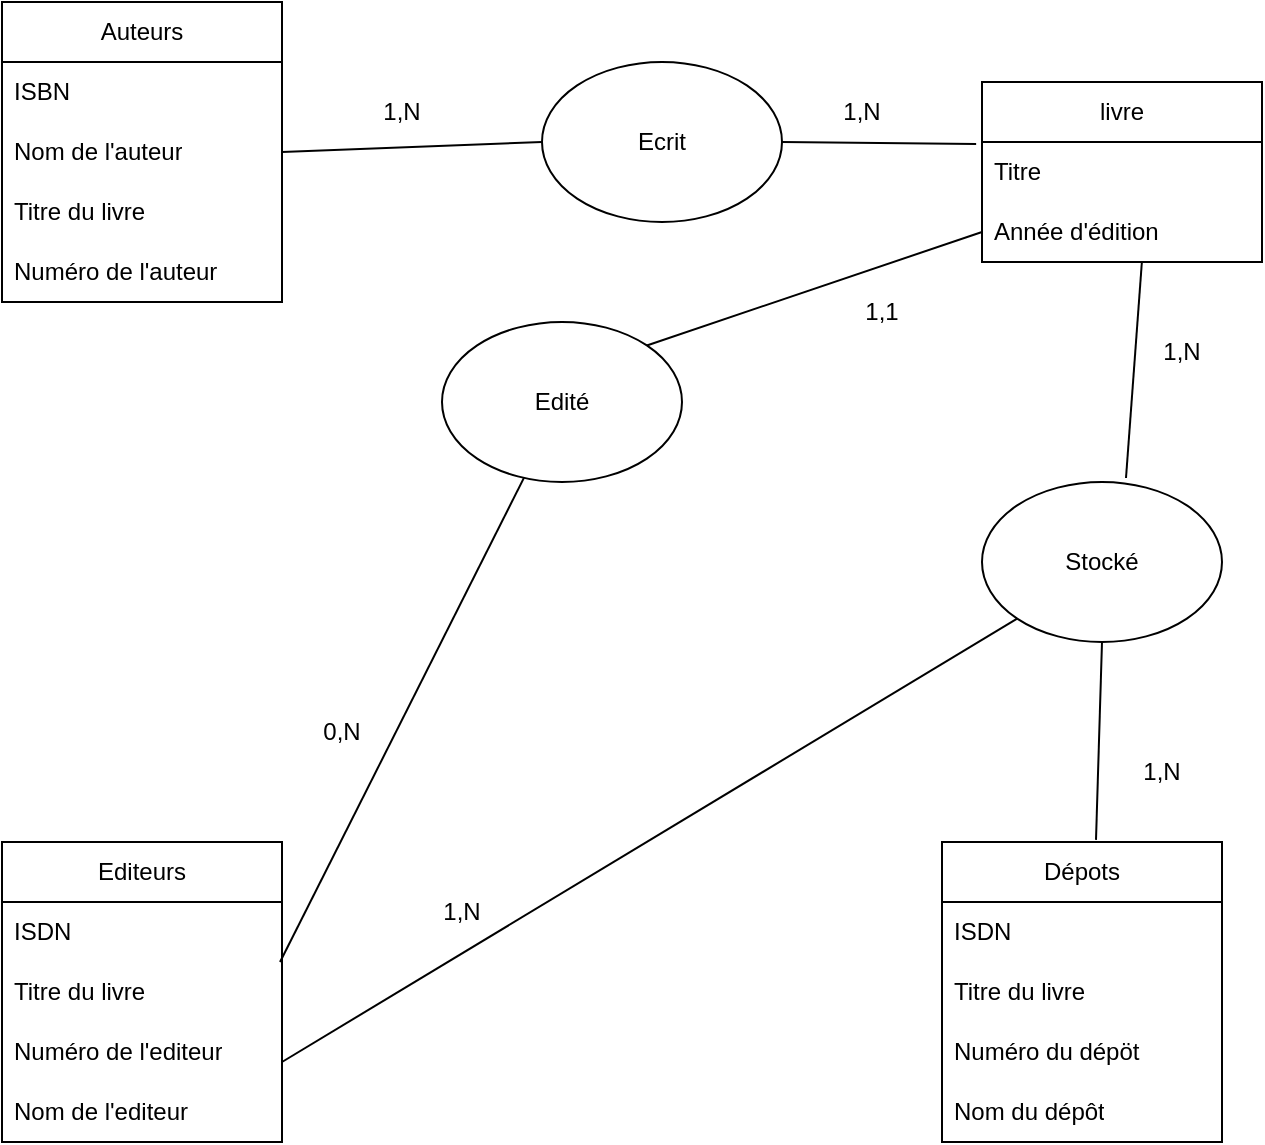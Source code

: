 <mxfile version="24.7.17">
  <diagram name="Page-1" id="whKIXWwmzPHVT2NJ5Bil">
    <mxGraphModel dx="1434" dy="746" grid="1" gridSize="10" guides="1" tooltips="1" connect="1" arrows="1" fold="1" page="1" pageScale="1" pageWidth="827" pageHeight="1169" math="0" shadow="0">
      <root>
        <mxCell id="0" />
        <mxCell id="1" parent="0" />
        <mxCell id="w7XVmbOmQN_ahUKkcrwv-33" value="&lt;font style=&quot;vertical-align: inherit;&quot;&gt;&lt;font style=&quot;vertical-align: inherit;&quot;&gt;Auteurs&lt;/font&gt;&lt;/font&gt;" style="swimlane;fontStyle=0;childLayout=stackLayout;horizontal=1;startSize=30;horizontalStack=0;resizeParent=1;resizeParentMax=0;resizeLast=0;collapsible=1;marginBottom=0;whiteSpace=wrap;html=1;" vertex="1" parent="1">
          <mxGeometry x="80" y="70" width="140" height="150" as="geometry" />
        </mxCell>
        <mxCell id="w7XVmbOmQN_ahUKkcrwv-49" value="&lt;font style=&quot;vertical-align: inherit;&quot;&gt;&lt;font style=&quot;vertical-align: inherit;&quot;&gt;&lt;font style=&quot;vertical-align: inherit;&quot;&gt;&lt;font style=&quot;vertical-align: inherit;&quot;&gt;ISBN&lt;/font&gt;&lt;/font&gt;&lt;/font&gt;&lt;/font&gt;" style="text;strokeColor=none;fillColor=none;align=left;verticalAlign=middle;spacingLeft=4;spacingRight=4;overflow=hidden;points=[[0,0.5],[1,0.5]];portConstraint=eastwest;rotatable=0;whiteSpace=wrap;html=1;" vertex="1" parent="w7XVmbOmQN_ahUKkcrwv-33">
          <mxGeometry y="30" width="140" height="30" as="geometry" />
        </mxCell>
        <mxCell id="w7XVmbOmQN_ahUKkcrwv-36" value="&lt;font style=&quot;vertical-align: inherit;&quot;&gt;&lt;font style=&quot;vertical-align: inherit;&quot;&gt;&lt;font style=&quot;vertical-align: inherit;&quot;&gt;&lt;font style=&quot;vertical-align: inherit;&quot;&gt;&lt;font style=&quot;vertical-align: inherit;&quot;&gt;&lt;font style=&quot;vertical-align: inherit;&quot;&gt;Nom de l&#39;auteur&lt;/font&gt;&lt;/font&gt;&lt;/font&gt;&lt;/font&gt;&lt;/font&gt;&lt;/font&gt;" style="text;strokeColor=none;fillColor=none;align=left;verticalAlign=middle;spacingLeft=4;spacingRight=4;overflow=hidden;points=[[0,0.5],[1,0.5]];portConstraint=eastwest;rotatable=0;whiteSpace=wrap;html=1;" vertex="1" parent="w7XVmbOmQN_ahUKkcrwv-33">
          <mxGeometry y="60" width="140" height="30" as="geometry" />
        </mxCell>
        <mxCell id="w7XVmbOmQN_ahUKkcrwv-34" value="&lt;div&gt;&lt;span style=&quot;background-color: initial;&quot;&gt;&lt;font style=&quot;vertical-align: inherit;&quot;&gt;&lt;font style=&quot;vertical-align: inherit;&quot;&gt;Titre du livre&lt;/font&gt;&lt;/font&gt;&lt;/span&gt;&lt;br&gt;&lt;/div&gt;" style="text;strokeColor=none;fillColor=none;align=left;verticalAlign=middle;spacingLeft=4;spacingRight=4;overflow=hidden;points=[[0,0.5],[1,0.5]];portConstraint=eastwest;rotatable=0;whiteSpace=wrap;html=1;" vertex="1" parent="w7XVmbOmQN_ahUKkcrwv-33">
          <mxGeometry y="90" width="140" height="30" as="geometry" />
        </mxCell>
        <mxCell id="w7XVmbOmQN_ahUKkcrwv-35" value="&lt;font style=&quot;vertical-align: inherit;&quot;&gt;&lt;font style=&quot;vertical-align: inherit;&quot;&gt;Numéro de l&#39;auteur&lt;/font&gt;&lt;/font&gt;" style="text;strokeColor=none;fillColor=none;align=left;verticalAlign=middle;spacingLeft=4;spacingRight=4;overflow=hidden;points=[[0,0.5],[1,0.5]];portConstraint=eastwest;rotatable=0;whiteSpace=wrap;html=1;" vertex="1" parent="w7XVmbOmQN_ahUKkcrwv-33">
          <mxGeometry y="120" width="140" height="30" as="geometry" />
        </mxCell>
        <mxCell id="w7XVmbOmQN_ahUKkcrwv-41" value="&lt;font style=&quot;vertical-align: inherit;&quot;&gt;&lt;font style=&quot;vertical-align: inherit;&quot;&gt;&lt;font style=&quot;vertical-align: inherit;&quot;&gt;&lt;font style=&quot;vertical-align: inherit;&quot;&gt;Editeurs&lt;/font&gt;&lt;/font&gt;&lt;/font&gt;&lt;/font&gt;" style="swimlane;fontStyle=0;childLayout=stackLayout;horizontal=1;startSize=30;horizontalStack=0;resizeParent=1;resizeParentMax=0;resizeLast=0;collapsible=1;marginBottom=0;whiteSpace=wrap;html=1;" vertex="1" parent="1">
          <mxGeometry x="80" y="490" width="140" height="150" as="geometry" />
        </mxCell>
        <mxCell id="w7XVmbOmQN_ahUKkcrwv-50" value="&lt;font style=&quot;vertical-align: inherit;&quot;&gt;&lt;font style=&quot;vertical-align: inherit;&quot;&gt;&lt;font style=&quot;vertical-align: inherit;&quot;&gt;&lt;font style=&quot;vertical-align: inherit;&quot;&gt;ISDN&lt;/font&gt;&lt;/font&gt;&lt;/font&gt;&lt;/font&gt;" style="text;strokeColor=none;fillColor=none;align=left;verticalAlign=middle;spacingLeft=4;spacingRight=4;overflow=hidden;points=[[0,0.5],[1,0.5]];portConstraint=eastwest;rotatable=0;whiteSpace=wrap;html=1;" vertex="1" parent="w7XVmbOmQN_ahUKkcrwv-41">
          <mxGeometry y="30" width="140" height="30" as="geometry" />
        </mxCell>
        <mxCell id="w7XVmbOmQN_ahUKkcrwv-42" value="&lt;font style=&quot;vertical-align: inherit;&quot;&gt;&lt;font style=&quot;vertical-align: inherit;&quot;&gt;Titre du livre&lt;/font&gt;&lt;/font&gt;" style="text;strokeColor=none;fillColor=none;align=left;verticalAlign=middle;spacingLeft=4;spacingRight=4;overflow=hidden;points=[[0,0.5],[1,0.5]];portConstraint=eastwest;rotatable=0;whiteSpace=wrap;html=1;" vertex="1" parent="w7XVmbOmQN_ahUKkcrwv-41">
          <mxGeometry y="60" width="140" height="30" as="geometry" />
        </mxCell>
        <mxCell id="w7XVmbOmQN_ahUKkcrwv-43" value="&lt;font style=&quot;vertical-align: inherit;&quot;&gt;&lt;font style=&quot;vertical-align: inherit;&quot;&gt;&lt;font style=&quot;vertical-align: inherit;&quot;&gt;&lt;font style=&quot;vertical-align: inherit;&quot;&gt;&lt;font style=&quot;vertical-align: inherit;&quot;&gt;&lt;font style=&quot;vertical-align: inherit;&quot;&gt;&lt;font style=&quot;vertical-align: inherit;&quot;&gt;&lt;font style=&quot;vertical-align: inherit;&quot;&gt;Numéro de l&#39;editeur&lt;/font&gt;&lt;/font&gt;&lt;/font&gt;&lt;/font&gt;&lt;/font&gt;&lt;/font&gt;&lt;/font&gt;&lt;/font&gt;" style="text;strokeColor=none;fillColor=none;align=left;verticalAlign=middle;spacingLeft=4;spacingRight=4;overflow=hidden;points=[[0,0.5],[1,0.5]];portConstraint=eastwest;rotatable=0;whiteSpace=wrap;html=1;" vertex="1" parent="w7XVmbOmQN_ahUKkcrwv-41">
          <mxGeometry y="90" width="140" height="30" as="geometry" />
        </mxCell>
        <mxCell id="w7XVmbOmQN_ahUKkcrwv-44" value="&lt;font style=&quot;vertical-align: inherit;&quot;&gt;&lt;font style=&quot;vertical-align: inherit;&quot;&gt;&lt;font style=&quot;vertical-align: inherit;&quot;&gt;&lt;font style=&quot;vertical-align: inherit;&quot;&gt;&lt;font style=&quot;vertical-align: inherit;&quot;&gt;&lt;font style=&quot;vertical-align: inherit;&quot;&gt;Nom de l&#39;editeur&lt;/font&gt;&lt;/font&gt;&lt;/font&gt;&lt;/font&gt;&lt;/font&gt;&lt;/font&gt;" style="text;strokeColor=none;fillColor=none;align=left;verticalAlign=middle;spacingLeft=4;spacingRight=4;overflow=hidden;points=[[0,0.5],[1,0.5]];portConstraint=eastwest;rotatable=0;whiteSpace=wrap;html=1;" vertex="1" parent="w7XVmbOmQN_ahUKkcrwv-41">
          <mxGeometry y="120" width="140" height="30" as="geometry" />
        </mxCell>
        <mxCell id="w7XVmbOmQN_ahUKkcrwv-45" value="&lt;font style=&quot;vertical-align: inherit;&quot;&gt;&lt;font style=&quot;vertical-align: inherit;&quot;&gt;&lt;font style=&quot;vertical-align: inherit;&quot;&gt;&lt;font style=&quot;vertical-align: inherit;&quot;&gt;&lt;font style=&quot;vertical-align: inherit;&quot;&gt;&lt;font style=&quot;vertical-align: inherit;&quot;&gt;Dépots&lt;/font&gt;&lt;/font&gt;&lt;/font&gt;&lt;/font&gt;&lt;/font&gt;&lt;/font&gt;" style="swimlane;fontStyle=0;childLayout=stackLayout;horizontal=1;startSize=30;horizontalStack=0;resizeParent=1;resizeParentMax=0;resizeLast=0;collapsible=1;marginBottom=0;whiteSpace=wrap;html=1;" vertex="1" parent="1">
          <mxGeometry x="550" y="490" width="140" height="150" as="geometry" />
        </mxCell>
        <mxCell id="w7XVmbOmQN_ahUKkcrwv-46" value="&lt;font style=&quot;vertical-align: inherit;&quot;&gt;&lt;font style=&quot;vertical-align: inherit;&quot;&gt;&lt;font style=&quot;vertical-align: inherit;&quot;&gt;&lt;font style=&quot;vertical-align: inherit;&quot;&gt;ISDN&lt;/font&gt;&lt;/font&gt;&lt;/font&gt;&lt;/font&gt;" style="text;strokeColor=none;fillColor=none;align=left;verticalAlign=middle;spacingLeft=4;spacingRight=4;overflow=hidden;points=[[0,0.5],[1,0.5]];portConstraint=eastwest;rotatable=0;whiteSpace=wrap;html=1;" vertex="1" parent="w7XVmbOmQN_ahUKkcrwv-45">
          <mxGeometry y="30" width="140" height="30" as="geometry" />
        </mxCell>
        <mxCell id="w7XVmbOmQN_ahUKkcrwv-51" value="&lt;font style=&quot;vertical-align: inherit;&quot;&gt;&lt;font style=&quot;vertical-align: inherit;&quot;&gt;Titre du livre&lt;/font&gt;&lt;/font&gt;" style="text;strokeColor=none;fillColor=none;align=left;verticalAlign=middle;spacingLeft=4;spacingRight=4;overflow=hidden;points=[[0,0.5],[1,0.5]];portConstraint=eastwest;rotatable=0;whiteSpace=wrap;html=1;" vertex="1" parent="w7XVmbOmQN_ahUKkcrwv-45">
          <mxGeometry y="60" width="140" height="30" as="geometry" />
        </mxCell>
        <mxCell id="w7XVmbOmQN_ahUKkcrwv-47" value="&lt;font style=&quot;vertical-align: inherit;&quot;&gt;&lt;font style=&quot;vertical-align: inherit;&quot;&gt;&lt;font style=&quot;vertical-align: inherit;&quot;&gt;&lt;font style=&quot;vertical-align: inherit;&quot;&gt;&lt;font style=&quot;vertical-align: inherit;&quot;&gt;&lt;font style=&quot;vertical-align: inherit;&quot;&gt;&lt;font style=&quot;vertical-align: inherit;&quot;&gt;&lt;font style=&quot;vertical-align: inherit;&quot;&gt;&lt;font style=&quot;vertical-align: inherit;&quot;&gt;&lt;font style=&quot;vertical-align: inherit;&quot;&gt;Numéro du dépöt&lt;/font&gt;&lt;/font&gt;&lt;/font&gt;&lt;/font&gt;&lt;/font&gt;&lt;/font&gt;&lt;/font&gt;&lt;/font&gt;&lt;/font&gt;&lt;/font&gt;" style="text;strokeColor=none;fillColor=none;align=left;verticalAlign=middle;spacingLeft=4;spacingRight=4;overflow=hidden;points=[[0,0.5],[1,0.5]];portConstraint=eastwest;rotatable=0;whiteSpace=wrap;html=1;" vertex="1" parent="w7XVmbOmQN_ahUKkcrwv-45">
          <mxGeometry y="90" width="140" height="30" as="geometry" />
        </mxCell>
        <mxCell id="w7XVmbOmQN_ahUKkcrwv-48" value="&lt;font style=&quot;vertical-align: inherit;&quot;&gt;&lt;font style=&quot;vertical-align: inherit;&quot;&gt;&lt;font style=&quot;vertical-align: inherit;&quot;&gt;&lt;font style=&quot;vertical-align: inherit;&quot;&gt;&lt;font style=&quot;vertical-align: inherit;&quot;&gt;&lt;font style=&quot;vertical-align: inherit;&quot;&gt;&lt;font style=&quot;vertical-align: inherit;&quot;&gt;&lt;font style=&quot;vertical-align: inherit;&quot;&gt;Nom du dépôt&lt;/font&gt;&lt;/font&gt;&lt;/font&gt;&lt;/font&gt;&lt;/font&gt;&lt;/font&gt;&lt;/font&gt;&lt;/font&gt;" style="text;strokeColor=none;fillColor=none;align=left;verticalAlign=middle;spacingLeft=4;spacingRight=4;overflow=hidden;points=[[0,0.5],[1,0.5]];portConstraint=eastwest;rotatable=0;whiteSpace=wrap;html=1;" vertex="1" parent="w7XVmbOmQN_ahUKkcrwv-45">
          <mxGeometry y="120" width="140" height="30" as="geometry" />
        </mxCell>
        <mxCell id="w7XVmbOmQN_ahUKkcrwv-52" value="&lt;font style=&quot;vertical-align: inherit;&quot;&gt;&lt;font style=&quot;vertical-align: inherit;&quot;&gt;Ecrit&lt;/font&gt;&lt;/font&gt;" style="ellipse;whiteSpace=wrap;html=1;" vertex="1" parent="1">
          <mxGeometry x="350" y="100" width="120" height="80" as="geometry" />
        </mxCell>
        <mxCell id="w7XVmbOmQN_ahUKkcrwv-53" value="&lt;font style=&quot;vertical-align: inherit;&quot;&gt;&lt;font style=&quot;vertical-align: inherit;&quot;&gt;&lt;font style=&quot;vertical-align: inherit;&quot;&gt;&lt;font style=&quot;vertical-align: inherit;&quot;&gt;&lt;font style=&quot;vertical-align: inherit;&quot;&gt;&lt;font style=&quot;vertical-align: inherit;&quot;&gt;livre&lt;/font&gt;&lt;/font&gt;&lt;/font&gt;&lt;/font&gt;&lt;/font&gt;&lt;/font&gt;" style="swimlane;fontStyle=0;childLayout=stackLayout;horizontal=1;startSize=30;horizontalStack=0;resizeParent=1;resizeParentMax=0;resizeLast=0;collapsible=1;marginBottom=0;whiteSpace=wrap;html=1;" vertex="1" parent="1">
          <mxGeometry x="570" y="110" width="140" height="90" as="geometry" />
        </mxCell>
        <mxCell id="w7XVmbOmQN_ahUKkcrwv-69" value="&lt;font style=&quot;vertical-align: inherit;&quot;&gt;&lt;font style=&quot;vertical-align: inherit;&quot;&gt;&lt;font style=&quot;vertical-align: inherit;&quot;&gt;&lt;font style=&quot;vertical-align: inherit;&quot;&gt;&lt;font style=&quot;vertical-align: inherit;&quot;&gt;&lt;font style=&quot;vertical-align: inherit;&quot;&gt;Titre&lt;/font&gt;&lt;/font&gt;&lt;/font&gt;&lt;/font&gt;&lt;/font&gt;&lt;/font&gt;" style="text;strokeColor=none;fillColor=none;align=left;verticalAlign=middle;spacingLeft=4;spacingRight=4;overflow=hidden;points=[[0,0.5],[1,0.5]];portConstraint=eastwest;rotatable=0;whiteSpace=wrap;html=1;" vertex="1" parent="w7XVmbOmQN_ahUKkcrwv-53">
          <mxGeometry y="30" width="140" height="30" as="geometry" />
        </mxCell>
        <mxCell id="w7XVmbOmQN_ahUKkcrwv-78" value="&lt;font style=&quot;vertical-align: inherit;&quot;&gt;&lt;font style=&quot;vertical-align: inherit;&quot;&gt;&lt;font style=&quot;vertical-align: inherit;&quot;&gt;&lt;font style=&quot;vertical-align: inherit;&quot;&gt;Année d&#39;édition&lt;/font&gt;&lt;/font&gt;&lt;/font&gt;&lt;/font&gt;" style="text;strokeColor=none;fillColor=none;align=left;verticalAlign=middle;spacingLeft=4;spacingRight=4;overflow=hidden;points=[[0,0.5],[1,0.5]];portConstraint=eastwest;rotatable=0;whiteSpace=wrap;html=1;" vertex="1" parent="w7XVmbOmQN_ahUKkcrwv-53">
          <mxGeometry y="60" width="140" height="30" as="geometry" />
        </mxCell>
        <mxCell id="w7XVmbOmQN_ahUKkcrwv-58" value="" style="endArrow=none;html=1;rounded=0;exitX=1;exitY=0.5;exitDx=0;exitDy=0;entryX=0;entryY=0.5;entryDx=0;entryDy=0;" edge="1" parent="1" source="w7XVmbOmQN_ahUKkcrwv-36" target="w7XVmbOmQN_ahUKkcrwv-52">
          <mxGeometry width="50" height="50" relative="1" as="geometry">
            <mxPoint x="290" y="210" as="sourcePoint" />
            <mxPoint x="340" y="160" as="targetPoint" />
          </mxGeometry>
        </mxCell>
        <mxCell id="w7XVmbOmQN_ahUKkcrwv-59" value="" style="endArrow=none;html=1;rounded=0;exitX=1;exitY=0.5;exitDx=0;exitDy=0;entryX=-0.021;entryY=0.033;entryDx=0;entryDy=0;entryPerimeter=0;" edge="1" parent="1" source="w7XVmbOmQN_ahUKkcrwv-52" target="w7XVmbOmQN_ahUKkcrwv-69">
          <mxGeometry width="50" height="50" relative="1" as="geometry">
            <mxPoint x="460" y="145" as="sourcePoint" />
            <mxPoint x="560" y="130" as="targetPoint" />
          </mxGeometry>
        </mxCell>
        <mxCell id="w7XVmbOmQN_ahUKkcrwv-60" value="&lt;font style=&quot;vertical-align: inherit;&quot;&gt;&lt;font style=&quot;vertical-align: inherit;&quot;&gt;Edité&lt;/font&gt;&lt;/font&gt;" style="ellipse;whiteSpace=wrap;html=1;" vertex="1" parent="1">
          <mxGeometry x="300" y="230" width="120" height="80" as="geometry" />
        </mxCell>
        <mxCell id="w7XVmbOmQN_ahUKkcrwv-62" value="" style="endArrow=none;html=1;rounded=0;exitX=0.993;exitY=0;exitDx=0;exitDy=0;exitPerimeter=0;" edge="1" parent="1" source="w7XVmbOmQN_ahUKkcrwv-42" target="w7XVmbOmQN_ahUKkcrwv-60">
          <mxGeometry width="50" height="50" relative="1" as="geometry">
            <mxPoint x="260" y="405" as="sourcePoint" />
            <mxPoint x="360" y="390" as="targetPoint" />
          </mxGeometry>
        </mxCell>
        <mxCell id="w7XVmbOmQN_ahUKkcrwv-63" value="&lt;font style=&quot;vertical-align: inherit;&quot;&gt;&lt;font style=&quot;vertical-align: inherit;&quot;&gt;1,N&lt;/font&gt;&lt;/font&gt;" style="text;html=1;align=center;verticalAlign=middle;whiteSpace=wrap;rounded=0;" vertex="1" parent="1">
          <mxGeometry x="250" y="110" width="60" height="30" as="geometry" />
        </mxCell>
        <mxCell id="w7XVmbOmQN_ahUKkcrwv-64" value="" style="endArrow=none;html=1;rounded=0;exitX=1;exitY=0;exitDx=0;exitDy=0;entryX=0;entryY=0.5;entryDx=0;entryDy=0;" edge="1" parent="1" source="w7XVmbOmQN_ahUKkcrwv-60" target="w7XVmbOmQN_ahUKkcrwv-78">
          <mxGeometry width="50" height="50" relative="1" as="geometry">
            <mxPoint x="460" y="354" as="sourcePoint" />
            <mxPoint x="530" y="200" as="targetPoint" />
          </mxGeometry>
        </mxCell>
        <mxCell id="w7XVmbOmQN_ahUKkcrwv-65" value="&lt;font style=&quot;vertical-align: inherit;&quot;&gt;&lt;font style=&quot;vertical-align: inherit;&quot;&gt;&lt;font style=&quot;vertical-align: inherit;&quot;&gt;&lt;font style=&quot;vertical-align: inherit;&quot;&gt;&lt;font style=&quot;vertical-align: inherit;&quot;&gt;&lt;font style=&quot;vertical-align: inherit;&quot;&gt;0,N&lt;/font&gt;&lt;/font&gt;&lt;/font&gt;&lt;/font&gt;&lt;/font&gt;&lt;/font&gt;" style="text;html=1;align=center;verticalAlign=middle;whiteSpace=wrap;rounded=0;" vertex="1" parent="1">
          <mxGeometry x="220" y="420" width="60" height="30" as="geometry" />
        </mxCell>
        <mxCell id="w7XVmbOmQN_ahUKkcrwv-68" value="&lt;font style=&quot;vertical-align: inherit;&quot;&gt;&lt;font style=&quot;vertical-align: inherit;&quot;&gt;&lt;font style=&quot;vertical-align: inherit;&quot;&gt;&lt;font style=&quot;vertical-align: inherit;&quot;&gt;&lt;font style=&quot;vertical-align: inherit;&quot;&gt;&lt;font style=&quot;vertical-align: inherit;&quot;&gt;&lt;font style=&quot;vertical-align: inherit;&quot;&gt;&lt;font style=&quot;vertical-align: inherit;&quot;&gt;1,N&lt;/font&gt;&lt;/font&gt;&lt;/font&gt;&lt;/font&gt;&lt;/font&gt;&lt;/font&gt;&lt;/font&gt;&lt;/font&gt;" style="text;html=1;align=center;verticalAlign=middle;whiteSpace=wrap;rounded=0;" vertex="1" parent="1">
          <mxGeometry x="480" y="110" width="60" height="30" as="geometry" />
        </mxCell>
        <mxCell id="w7XVmbOmQN_ahUKkcrwv-70" value="&lt;font style=&quot;vertical-align: inherit;&quot;&gt;&lt;font style=&quot;vertical-align: inherit;&quot;&gt;Stocké&lt;/font&gt;&lt;/font&gt;" style="ellipse;whiteSpace=wrap;html=1;" vertex="1" parent="1">
          <mxGeometry x="570" y="310" width="120" height="80" as="geometry" />
        </mxCell>
        <mxCell id="w7XVmbOmQN_ahUKkcrwv-71" value="" style="endArrow=none;html=1;rounded=0;exitX=0.6;exitY=-0.025;exitDx=0;exitDy=0;exitPerimeter=0;entryX=0.571;entryY=1;entryDx=0;entryDy=0;entryPerimeter=0;" edge="1" parent="1" source="w7XVmbOmQN_ahUKkcrwv-70" target="w7XVmbOmQN_ahUKkcrwv-78">
          <mxGeometry width="50" height="50" relative="1" as="geometry">
            <mxPoint x="520" y="354" as="sourcePoint" />
            <mxPoint x="650" y="220" as="targetPoint" />
          </mxGeometry>
        </mxCell>
        <mxCell id="w7XVmbOmQN_ahUKkcrwv-72" value="" style="endArrow=none;html=1;rounded=0;entryX=0.5;entryY=1;entryDx=0;entryDy=0;exitX=0.55;exitY=-0.007;exitDx=0;exitDy=0;exitPerimeter=0;" edge="1" parent="1" source="w7XVmbOmQN_ahUKkcrwv-45" target="w7XVmbOmQN_ahUKkcrwv-70">
          <mxGeometry width="50" height="50" relative="1" as="geometry">
            <mxPoint x="624" y="500" as="sourcePoint" />
            <mxPoint x="636.5" y="376" as="targetPoint" />
          </mxGeometry>
        </mxCell>
        <mxCell id="w7XVmbOmQN_ahUKkcrwv-73" value="&lt;font style=&quot;vertical-align: inherit;&quot;&gt;&lt;font style=&quot;vertical-align: inherit;&quot;&gt;1,N&lt;/font&gt;&lt;/font&gt;" style="text;html=1;align=center;verticalAlign=middle;whiteSpace=wrap;rounded=0;" vertex="1" parent="1">
          <mxGeometry x="640" y="230" width="60" height="30" as="geometry" />
        </mxCell>
        <mxCell id="w7XVmbOmQN_ahUKkcrwv-75" value="&lt;font style=&quot;vertical-align: inherit;&quot;&gt;&lt;font style=&quot;vertical-align: inherit;&quot;&gt;&lt;font style=&quot;vertical-align: inherit;&quot;&gt;&lt;font style=&quot;vertical-align: inherit;&quot;&gt;1,1&lt;/font&gt;&lt;/font&gt;&lt;/font&gt;&lt;/font&gt;" style="text;html=1;align=center;verticalAlign=middle;whiteSpace=wrap;rounded=0;" vertex="1" parent="1">
          <mxGeometry x="490" y="210" width="60" height="30" as="geometry" />
        </mxCell>
        <mxCell id="w7XVmbOmQN_ahUKkcrwv-76" value="" style="endArrow=none;html=1;rounded=0;exitX=0.993;exitY=0;exitDx=0;exitDy=0;exitPerimeter=0;entryX=0;entryY=1;entryDx=0;entryDy=0;" edge="1" parent="1" target="w7XVmbOmQN_ahUKkcrwv-70">
          <mxGeometry width="50" height="50" relative="1" as="geometry">
            <mxPoint x="220" y="600" as="sourcePoint" />
            <mxPoint x="361" y="440" as="targetPoint" />
          </mxGeometry>
        </mxCell>
        <mxCell id="w7XVmbOmQN_ahUKkcrwv-77" value="&lt;font style=&quot;vertical-align: inherit;&quot;&gt;&lt;font style=&quot;vertical-align: inherit;&quot;&gt;1,N&lt;/font&gt;&lt;/font&gt;" style="text;html=1;align=center;verticalAlign=middle;whiteSpace=wrap;rounded=0;" vertex="1" parent="1">
          <mxGeometry x="280" y="510" width="60" height="30" as="geometry" />
        </mxCell>
        <mxCell id="w7XVmbOmQN_ahUKkcrwv-79" value="&lt;font style=&quot;vertical-align: inherit;&quot;&gt;&lt;font style=&quot;vertical-align: inherit;&quot;&gt;1,N&lt;/font&gt;&lt;/font&gt;" style="text;html=1;align=center;verticalAlign=middle;whiteSpace=wrap;rounded=0;" vertex="1" parent="1">
          <mxGeometry x="630" y="440" width="60" height="30" as="geometry" />
        </mxCell>
      </root>
    </mxGraphModel>
  </diagram>
</mxfile>
